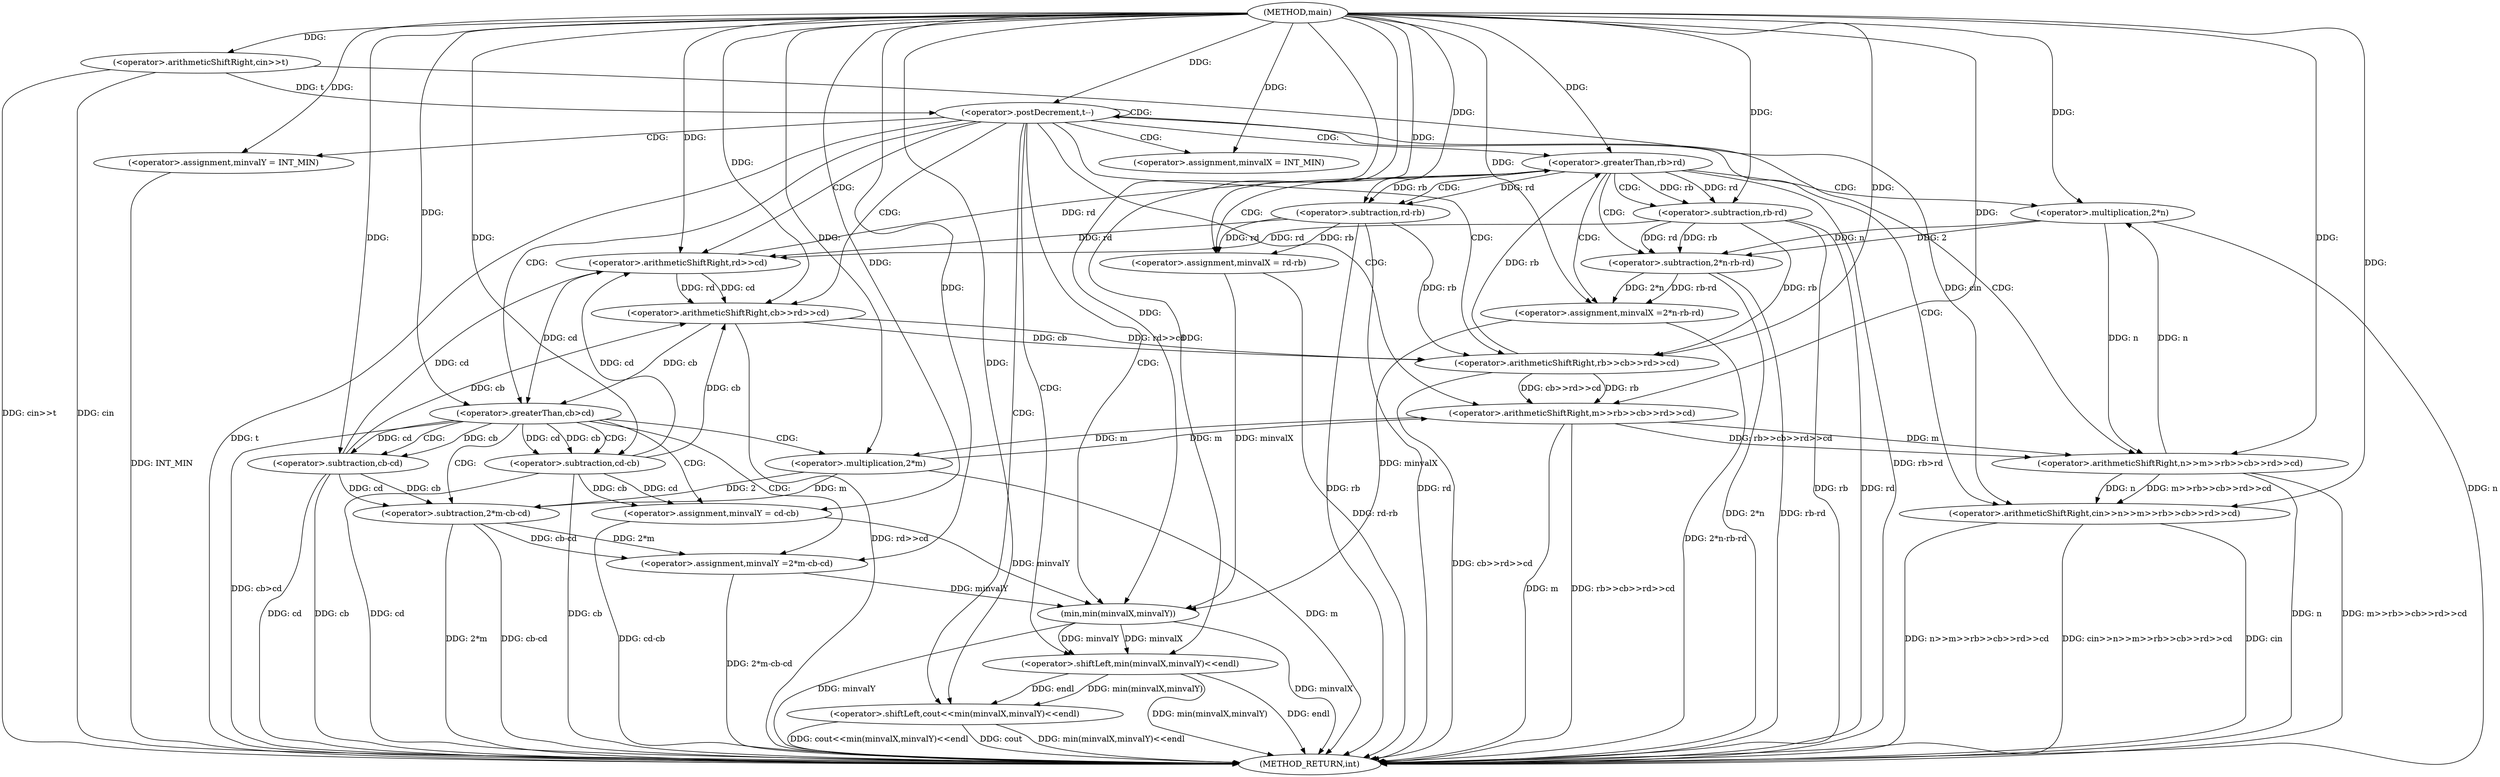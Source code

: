 digraph "main" {  
"1000102" [label = "(METHOD,main)" ]
"1000188" [label = "(METHOD_RETURN,int)" ]
"1000105" [label = "(<operator>.arithmeticShiftRight,cin>>t)" ]
"1000109" [label = "(<operator>.postDecrement,t--)" ]
"1000118" [label = "(<operator>.arithmeticShiftRight,cin>>n>>m>>rb>>cb>>rd>>cd)" ]
"1000132" [label = "(<operator>.assignment,minvalX = INT_MIN)" ]
"1000136" [label = "(<operator>.assignment,minvalY = INT_MIN)" ]
"1000181" [label = "(<operator>.shiftLeft,cout<<min(minvalX,minvalY)<<endl)" ]
"1000140" [label = "(<operator>.greaterThan,rb>rd)" ]
"1000161" [label = "(<operator>.greaterThan,cb>cd)" ]
"1000120" [label = "(<operator>.arithmeticShiftRight,n>>m>>rb>>cb>>rd>>cd)" ]
"1000144" [label = "(<operator>.assignment,minvalX =2*n-rb-rd)" ]
"1000165" [label = "(<operator>.assignment,minvalY =2*m-cb-cd)" ]
"1000183" [label = "(<operator>.shiftLeft,min(minvalX,minvalY)<<endl)" ]
"1000122" [label = "(<operator>.arithmeticShiftRight,m>>rb>>cb>>rd>>cd)" ]
"1000155" [label = "(<operator>.assignment,minvalX = rd-rb)" ]
"1000176" [label = "(<operator>.assignment,minvalY = cd-cb)" ]
"1000184" [label = "(min,min(minvalX,minvalY))" ]
"1000124" [label = "(<operator>.arithmeticShiftRight,rb>>cb>>rd>>cd)" ]
"1000146" [label = "(<operator>.subtraction,2*n-rb-rd)" ]
"1000167" [label = "(<operator>.subtraction,2*m-cb-cd)" ]
"1000126" [label = "(<operator>.arithmeticShiftRight,cb>>rd>>cd)" ]
"1000147" [label = "(<operator>.multiplication,2*n)" ]
"1000150" [label = "(<operator>.subtraction,rb-rd)" ]
"1000157" [label = "(<operator>.subtraction,rd-rb)" ]
"1000168" [label = "(<operator>.multiplication,2*m)" ]
"1000171" [label = "(<operator>.subtraction,cb-cd)" ]
"1000178" [label = "(<operator>.subtraction,cd-cb)" ]
"1000128" [label = "(<operator>.arithmeticShiftRight,rd>>cd)" ]
  "1000105" -> "1000188"  [ label = "DDG: cin"] 
  "1000105" -> "1000188"  [ label = "DDG: cin>>t"] 
  "1000109" -> "1000188"  [ label = "DDG: t"] 
  "1000118" -> "1000188"  [ label = "DDG: cin"] 
  "1000120" -> "1000188"  [ label = "DDG: n"] 
  "1000122" -> "1000188"  [ label = "DDG: m"] 
  "1000126" -> "1000188"  [ label = "DDG: rd>>cd"] 
  "1000124" -> "1000188"  [ label = "DDG: cb>>rd>>cd"] 
  "1000122" -> "1000188"  [ label = "DDG: rb>>cb>>rd>>cd"] 
  "1000120" -> "1000188"  [ label = "DDG: m>>rb>>cb>>rd>>cd"] 
  "1000118" -> "1000188"  [ label = "DDG: n>>m>>rb>>cb>>rd>>cd"] 
  "1000118" -> "1000188"  [ label = "DDG: cin>>n>>m>>rb>>cb>>rd>>cd"] 
  "1000136" -> "1000188"  [ label = "DDG: INT_MIN"] 
  "1000140" -> "1000188"  [ label = "DDG: rb>rd"] 
  "1000157" -> "1000188"  [ label = "DDG: rd"] 
  "1000157" -> "1000188"  [ label = "DDG: rb"] 
  "1000155" -> "1000188"  [ label = "DDG: rd-rb"] 
  "1000147" -> "1000188"  [ label = "DDG: n"] 
  "1000146" -> "1000188"  [ label = "DDG: 2*n"] 
  "1000150" -> "1000188"  [ label = "DDG: rb"] 
  "1000150" -> "1000188"  [ label = "DDG: rd"] 
  "1000146" -> "1000188"  [ label = "DDG: rb-rd"] 
  "1000144" -> "1000188"  [ label = "DDG: 2*n-rb-rd"] 
  "1000161" -> "1000188"  [ label = "DDG: cb>cd"] 
  "1000178" -> "1000188"  [ label = "DDG: cd"] 
  "1000178" -> "1000188"  [ label = "DDG: cb"] 
  "1000176" -> "1000188"  [ label = "DDG: cd-cb"] 
  "1000168" -> "1000188"  [ label = "DDG: m"] 
  "1000167" -> "1000188"  [ label = "DDG: 2*m"] 
  "1000171" -> "1000188"  [ label = "DDG: cb"] 
  "1000171" -> "1000188"  [ label = "DDG: cd"] 
  "1000167" -> "1000188"  [ label = "DDG: cb-cd"] 
  "1000165" -> "1000188"  [ label = "DDG: 2*m-cb-cd"] 
  "1000184" -> "1000188"  [ label = "DDG: minvalX"] 
  "1000184" -> "1000188"  [ label = "DDG: minvalY"] 
  "1000183" -> "1000188"  [ label = "DDG: min(minvalX,minvalY)"] 
  "1000181" -> "1000188"  [ label = "DDG: min(minvalX,minvalY)<<endl"] 
  "1000181" -> "1000188"  [ label = "DDG: cout<<min(minvalX,minvalY)<<endl"] 
  "1000181" -> "1000188"  [ label = "DDG: cout"] 
  "1000183" -> "1000188"  [ label = "DDG: endl"] 
  "1000102" -> "1000105"  [ label = "DDG: "] 
  "1000105" -> "1000109"  [ label = "DDG: t"] 
  "1000102" -> "1000109"  [ label = "DDG: "] 
  "1000102" -> "1000132"  [ label = "DDG: "] 
  "1000102" -> "1000136"  [ label = "DDG: "] 
  "1000105" -> "1000118"  [ label = "DDG: cin"] 
  "1000102" -> "1000118"  [ label = "DDG: "] 
  "1000120" -> "1000118"  [ label = "DDG: n"] 
  "1000120" -> "1000118"  [ label = "DDG: m>>rb>>cb>>rd>>cd"] 
  "1000102" -> "1000181"  [ label = "DDG: "] 
  "1000183" -> "1000181"  [ label = "DDG: endl"] 
  "1000183" -> "1000181"  [ label = "DDG: min(minvalX,minvalY)"] 
  "1000147" -> "1000120"  [ label = "DDG: n"] 
  "1000102" -> "1000120"  [ label = "DDG: "] 
  "1000122" -> "1000120"  [ label = "DDG: m"] 
  "1000122" -> "1000120"  [ label = "DDG: rb>>cb>>rd>>cd"] 
  "1000124" -> "1000140"  [ label = "DDG: rb"] 
  "1000102" -> "1000140"  [ label = "DDG: "] 
  "1000128" -> "1000140"  [ label = "DDG: rd"] 
  "1000146" -> "1000144"  [ label = "DDG: 2*n"] 
  "1000146" -> "1000144"  [ label = "DDG: rb-rd"] 
  "1000126" -> "1000161"  [ label = "DDG: cb"] 
  "1000102" -> "1000161"  [ label = "DDG: "] 
  "1000128" -> "1000161"  [ label = "DDG: cd"] 
  "1000167" -> "1000165"  [ label = "DDG: 2*m"] 
  "1000167" -> "1000165"  [ label = "DDG: cb-cd"] 
  "1000184" -> "1000183"  [ label = "DDG: minvalY"] 
  "1000184" -> "1000183"  [ label = "DDG: minvalX"] 
  "1000102" -> "1000183"  [ label = "DDG: "] 
  "1000168" -> "1000122"  [ label = "DDG: m"] 
  "1000102" -> "1000122"  [ label = "DDG: "] 
  "1000124" -> "1000122"  [ label = "DDG: rb"] 
  "1000124" -> "1000122"  [ label = "DDG: cb>>rd>>cd"] 
  "1000102" -> "1000144"  [ label = "DDG: "] 
  "1000157" -> "1000155"  [ label = "DDG: rb"] 
  "1000157" -> "1000155"  [ label = "DDG: rd"] 
  "1000102" -> "1000165"  [ label = "DDG: "] 
  "1000178" -> "1000176"  [ label = "DDG: cd"] 
  "1000178" -> "1000176"  [ label = "DDG: cb"] 
  "1000155" -> "1000184"  [ label = "DDG: minvalX"] 
  "1000144" -> "1000184"  [ label = "DDG: minvalX"] 
  "1000102" -> "1000184"  [ label = "DDG: "] 
  "1000176" -> "1000184"  [ label = "DDG: minvalY"] 
  "1000165" -> "1000184"  [ label = "DDG: minvalY"] 
  "1000157" -> "1000124"  [ label = "DDG: rb"] 
  "1000150" -> "1000124"  [ label = "DDG: rb"] 
  "1000102" -> "1000124"  [ label = "DDG: "] 
  "1000126" -> "1000124"  [ label = "DDG: rd>>cd"] 
  "1000126" -> "1000124"  [ label = "DDG: cb"] 
  "1000147" -> "1000146"  [ label = "DDG: 2"] 
  "1000147" -> "1000146"  [ label = "DDG: n"] 
  "1000150" -> "1000146"  [ label = "DDG: rb"] 
  "1000150" -> "1000146"  [ label = "DDG: rd"] 
  "1000102" -> "1000155"  [ label = "DDG: "] 
  "1000168" -> "1000167"  [ label = "DDG: m"] 
  "1000168" -> "1000167"  [ label = "DDG: 2"] 
  "1000171" -> "1000167"  [ label = "DDG: cb"] 
  "1000171" -> "1000167"  [ label = "DDG: cd"] 
  "1000102" -> "1000176"  [ label = "DDG: "] 
  "1000178" -> "1000126"  [ label = "DDG: cb"] 
  "1000171" -> "1000126"  [ label = "DDG: cb"] 
  "1000102" -> "1000126"  [ label = "DDG: "] 
  "1000128" -> "1000126"  [ label = "DDG: rd"] 
  "1000128" -> "1000126"  [ label = "DDG: cd"] 
  "1000102" -> "1000147"  [ label = "DDG: "] 
  "1000120" -> "1000147"  [ label = "DDG: n"] 
  "1000140" -> "1000150"  [ label = "DDG: rb"] 
  "1000102" -> "1000150"  [ label = "DDG: "] 
  "1000140" -> "1000150"  [ label = "DDG: rd"] 
  "1000140" -> "1000157"  [ label = "DDG: rd"] 
  "1000102" -> "1000157"  [ label = "DDG: "] 
  "1000140" -> "1000157"  [ label = "DDG: rb"] 
  "1000102" -> "1000168"  [ label = "DDG: "] 
  "1000122" -> "1000168"  [ label = "DDG: m"] 
  "1000161" -> "1000171"  [ label = "DDG: cb"] 
  "1000102" -> "1000171"  [ label = "DDG: "] 
  "1000161" -> "1000171"  [ label = "DDG: cd"] 
  "1000161" -> "1000178"  [ label = "DDG: cd"] 
  "1000102" -> "1000178"  [ label = "DDG: "] 
  "1000161" -> "1000178"  [ label = "DDG: cb"] 
  "1000157" -> "1000128"  [ label = "DDG: rd"] 
  "1000150" -> "1000128"  [ label = "DDG: rd"] 
  "1000102" -> "1000128"  [ label = "DDG: "] 
  "1000178" -> "1000128"  [ label = "DDG: cd"] 
  "1000171" -> "1000128"  [ label = "DDG: cd"] 
  "1000109" -> "1000109"  [ label = "CDG: "] 
  "1000109" -> "1000128"  [ label = "CDG: "] 
  "1000109" -> "1000161"  [ label = "CDG: "] 
  "1000109" -> "1000136"  [ label = "CDG: "] 
  "1000109" -> "1000118"  [ label = "CDG: "] 
  "1000109" -> "1000183"  [ label = "CDG: "] 
  "1000109" -> "1000122"  [ label = "CDG: "] 
  "1000109" -> "1000120"  [ label = "CDG: "] 
  "1000109" -> "1000126"  [ label = "CDG: "] 
  "1000109" -> "1000132"  [ label = "CDG: "] 
  "1000109" -> "1000124"  [ label = "CDG: "] 
  "1000109" -> "1000184"  [ label = "CDG: "] 
  "1000109" -> "1000140"  [ label = "CDG: "] 
  "1000109" -> "1000181"  [ label = "CDG: "] 
  "1000140" -> "1000150"  [ label = "CDG: "] 
  "1000140" -> "1000144"  [ label = "CDG: "] 
  "1000140" -> "1000157"  [ label = "CDG: "] 
  "1000140" -> "1000155"  [ label = "CDG: "] 
  "1000140" -> "1000147"  [ label = "CDG: "] 
  "1000140" -> "1000146"  [ label = "CDG: "] 
  "1000161" -> "1000165"  [ label = "CDG: "] 
  "1000161" -> "1000168"  [ label = "CDG: "] 
  "1000161" -> "1000178"  [ label = "CDG: "] 
  "1000161" -> "1000167"  [ label = "CDG: "] 
  "1000161" -> "1000171"  [ label = "CDG: "] 
  "1000161" -> "1000176"  [ label = "CDG: "] 
}
